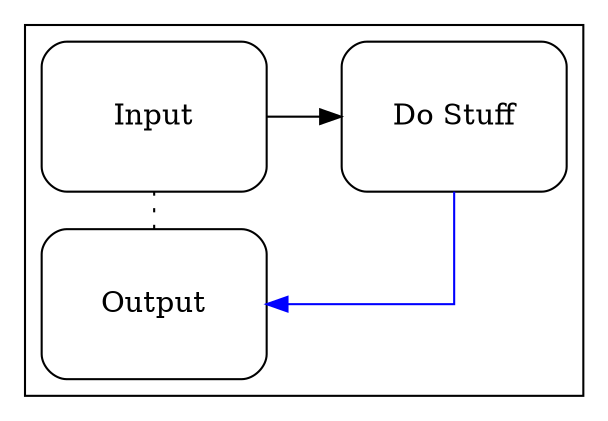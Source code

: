 digraph G {

rankdir=LR; /* graph from left to right */
splines=ortho; /* arrows are straight and w 90 deg angles */
node [shape=box style=rounded fontsize=14 width=1.5 height=1 fixedsize=true font=ubuntu]

subgraph cluster1
{
a [label="Input"]
b [label="Do Stuff"]
a -> b
{
rank = same;
out [label="Output"]
out -> a [style=dotted shape=none arrowhead=none]
}
b -> out [tailport=s headport=e color=blue constraint=false]
}
}